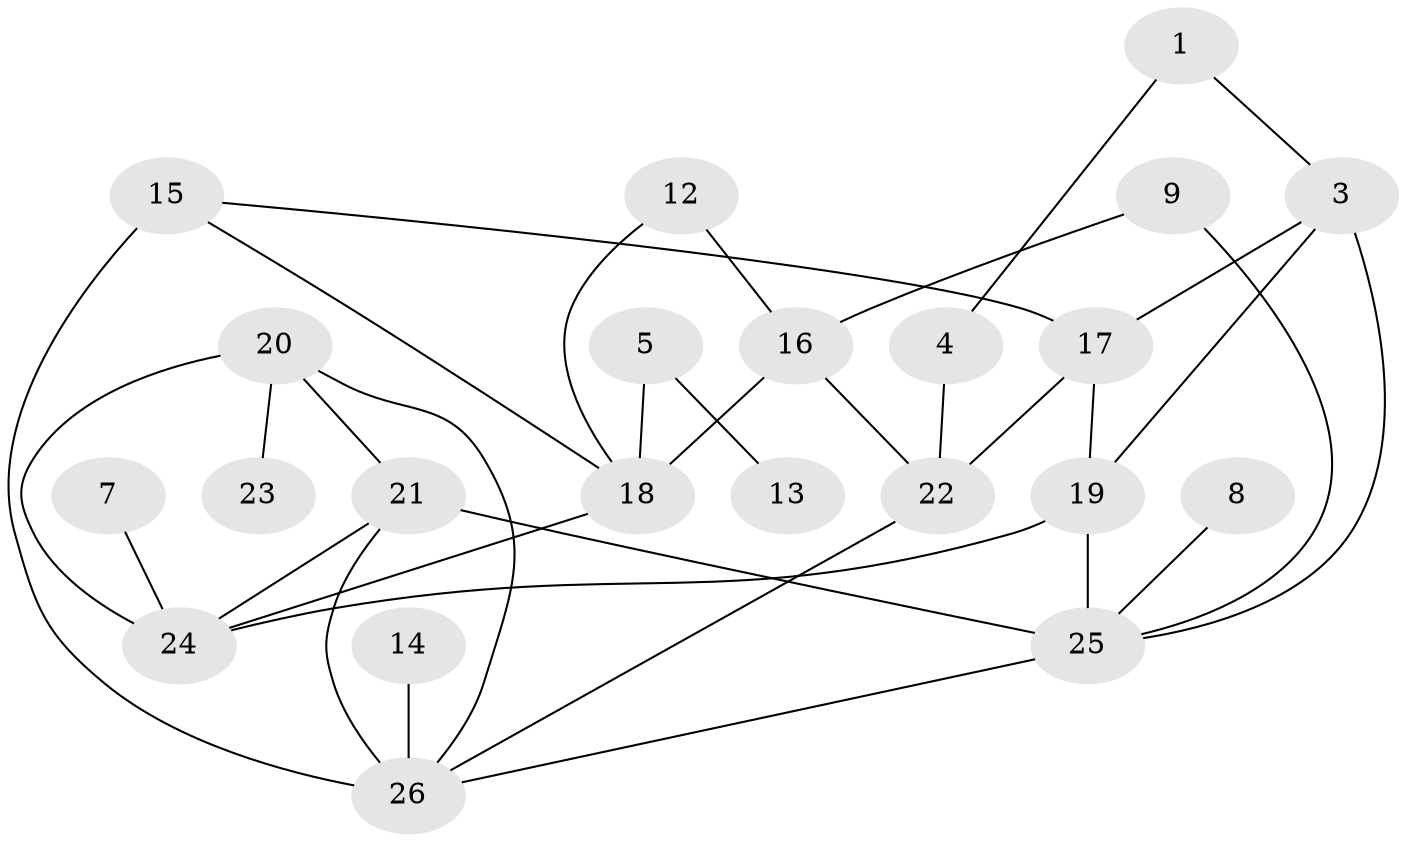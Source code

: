 // original degree distribution, {2: 0.3333333333333333, 1: 0.13725490196078433, 4: 0.1568627450980392, 5: 0.0392156862745098, 3: 0.21568627450980393, 0: 0.0784313725490196, 6: 0.0392156862745098}
// Generated by graph-tools (version 1.1) at 2025/49/03/09/25 03:49:10]
// undirected, 22 vertices, 34 edges
graph export_dot {
graph [start="1"]
  node [color=gray90,style=filled];
  1;
  3;
  4;
  5;
  7;
  8;
  9;
  12;
  13;
  14;
  15;
  16;
  17;
  18;
  19;
  20;
  21;
  22;
  23;
  24;
  25;
  26;
  1 -- 3 [weight=1.0];
  1 -- 4 [weight=1.0];
  3 -- 17 [weight=1.0];
  3 -- 19 [weight=1.0];
  3 -- 25 [weight=1.0];
  4 -- 22 [weight=1.0];
  5 -- 13 [weight=1.0];
  5 -- 18 [weight=1.0];
  7 -- 24 [weight=1.0];
  8 -- 25 [weight=1.0];
  9 -- 16 [weight=1.0];
  9 -- 25 [weight=1.0];
  12 -- 16 [weight=1.0];
  12 -- 18 [weight=1.0];
  14 -- 26 [weight=1.0];
  15 -- 17 [weight=1.0];
  15 -- 18 [weight=1.0];
  15 -- 26 [weight=2.0];
  16 -- 18 [weight=1.0];
  16 -- 22 [weight=1.0];
  17 -- 19 [weight=1.0];
  17 -- 22 [weight=1.0];
  18 -- 24 [weight=2.0];
  19 -- 24 [weight=1.0];
  19 -- 25 [weight=1.0];
  20 -- 21 [weight=1.0];
  20 -- 23 [weight=1.0];
  20 -- 24 [weight=1.0];
  20 -- 26 [weight=1.0];
  21 -- 24 [weight=1.0];
  21 -- 25 [weight=2.0];
  21 -- 26 [weight=1.0];
  22 -- 26 [weight=1.0];
  25 -- 26 [weight=1.0];
}

